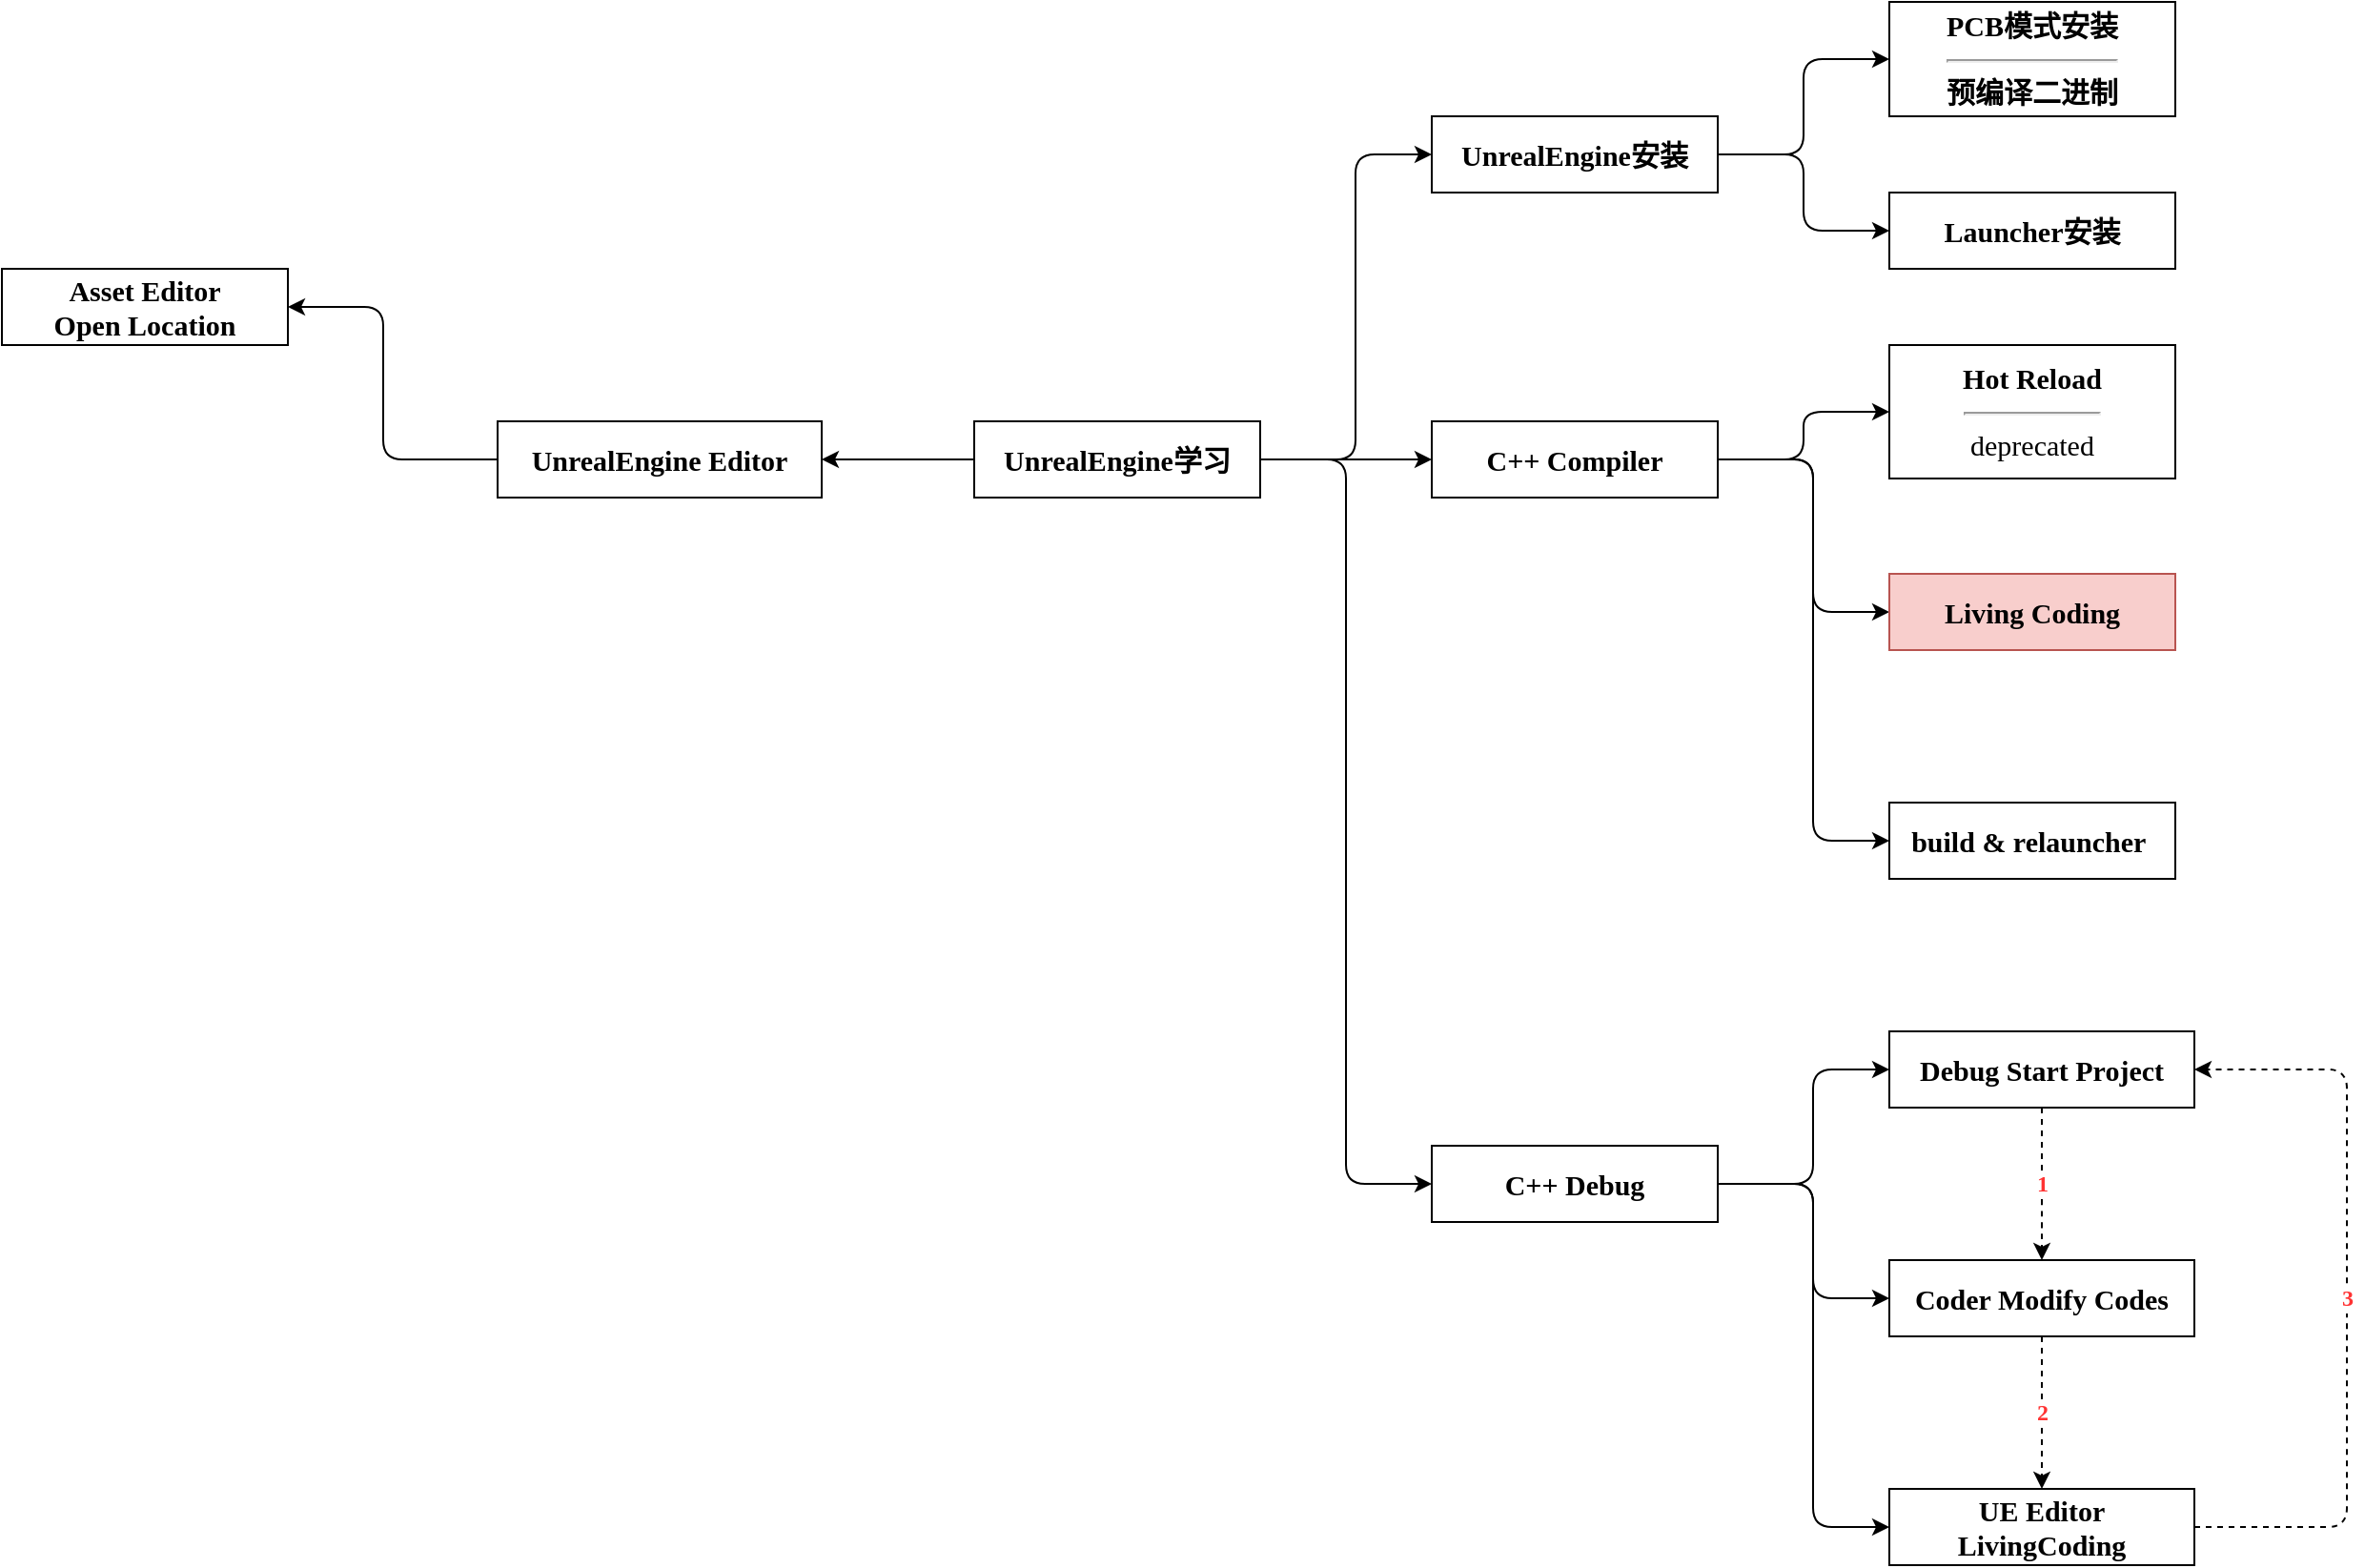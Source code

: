 <mxfile version="15.4.0" type="device" pages="6"><diagram id="L0qBCQwhOrqgslhb6DGW" name="UnrealEngine"><mxGraphModel dx="2249" dy="942" grid="1" gridSize="10" guides="1" tooltips="1" connect="1" arrows="1" fold="1" page="1" pageScale="1" pageWidth="827" pageHeight="1169" math="0" shadow="0"><root><mxCell id="0"/><mxCell id="1" parent="0"/><mxCell id="_yO7yEy5jaFD-dqUZIdH-4" value="" style="edgeStyle=orthogonalEdgeStyle;rounded=1;orthogonalLoop=1;jettySize=auto;html=1;fontFamily=Comic Sans MS;fontSize=15;" parent="1" source="_yO7yEy5jaFD-dqUZIdH-2" target="_yO7yEy5jaFD-dqUZIdH-3" edge="1"><mxGeometry relative="1" as="geometry"><Array as="points"><mxPoint x="520" y="460"/><mxPoint x="520" y="300"/></Array></mxGeometry></mxCell><mxCell id="JFApxj-KcyodOtFWJ89d-2" value="" style="edgeStyle=orthogonalEdgeStyle;rounded=1;orthogonalLoop=1;jettySize=auto;html=1;fontFamily=Comic Sans MS;fontSize=15;" parent="1" source="_yO7yEy5jaFD-dqUZIdH-2" target="JFApxj-KcyodOtFWJ89d-1" edge="1"><mxGeometry relative="1" as="geometry"/></mxCell><mxCell id="sd98Koa46QlqjaTB0Ghi-2" value="" style="edgeStyle=orthogonalEdgeStyle;rounded=0;orthogonalLoop=1;jettySize=auto;html=1;" parent="1" source="_yO7yEy5jaFD-dqUZIdH-2" target="sd98Koa46QlqjaTB0Ghi-1" edge="1"><mxGeometry relative="1" as="geometry"/></mxCell><mxCell id="jxV3vLez-g1vUY50RIHG-3" style="edgeStyle=orthogonalEdgeStyle;rounded=1;orthogonalLoop=1;jettySize=auto;html=1;entryX=0;entryY=0.5;entryDx=0;entryDy=0;" edge="1" parent="1" source="_yO7yEy5jaFD-dqUZIdH-2" target="jxV3vLez-g1vUY50RIHG-1"><mxGeometry relative="1" as="geometry"/></mxCell><mxCell id="_yO7yEy5jaFD-dqUZIdH-2" value="UnrealEngine学习" style="rounded=0;whiteSpace=wrap;html=1;fontFamily=Comic Sans MS;fontStyle=1;fontSize=15;" parent="1" vertex="1"><mxGeometry x="320" y="440" width="150" height="40" as="geometry"/></mxCell><mxCell id="_yO7yEy5jaFD-dqUZIdH-6" value="" style="edgeStyle=orthogonalEdgeStyle;rounded=1;orthogonalLoop=1;jettySize=auto;html=1;fontFamily=Comic Sans MS;fontSize=15;" parent="1" source="_yO7yEy5jaFD-dqUZIdH-3" target="_yO7yEy5jaFD-dqUZIdH-5" edge="1"><mxGeometry relative="1" as="geometry"/></mxCell><mxCell id="_yO7yEy5jaFD-dqUZIdH-8" value="" style="edgeStyle=orthogonalEdgeStyle;rounded=1;orthogonalLoop=1;jettySize=auto;html=1;fontFamily=Comic Sans MS;fontSize=15;" parent="1" source="_yO7yEy5jaFD-dqUZIdH-3" target="_yO7yEy5jaFD-dqUZIdH-7" edge="1"><mxGeometry relative="1" as="geometry"/></mxCell><mxCell id="_yO7yEy5jaFD-dqUZIdH-3" value="UnrealEngine安装" style="rounded=0;whiteSpace=wrap;html=1;fontFamily=Comic Sans MS;fontStyle=1;fontSize=15;" parent="1" vertex="1"><mxGeometry x="560" y="280" width="150" height="40" as="geometry"/></mxCell><UserObject label="PCB模式安装&lt;hr&gt;预编译二进制" link="https://docs.unrealengine.com/5.1/zh-CN/multiple-launcher-unreal-engine-installs/" id="_yO7yEy5jaFD-dqUZIdH-5"><mxCell style="rounded=0;whiteSpace=wrap;html=1;fontFamily=Comic Sans MS;fontStyle=1;fontSize=15;" parent="1" vertex="1"><mxGeometry x="800" y="220" width="150" height="60" as="geometry"/></mxCell></UserObject><mxCell id="_yO7yEy5jaFD-dqUZIdH-7" value="Launcher安装" style="rounded=0;whiteSpace=wrap;html=1;fontFamily=Comic Sans MS;fontStyle=1;fontSize=15;" parent="1" vertex="1"><mxGeometry x="800" y="320" width="150" height="40" as="geometry"/></mxCell><mxCell id="JFApxj-KcyodOtFWJ89d-4" value="" style="edgeStyle=orthogonalEdgeStyle;rounded=1;orthogonalLoop=1;jettySize=auto;html=1;fontFamily=Comic Sans MS;fontSize=15;" parent="1" source="JFApxj-KcyodOtFWJ89d-1" target="JFApxj-KcyodOtFWJ89d-3" edge="1"><mxGeometry relative="1" as="geometry"><Array as="points"><mxPoint x="10" y="460"/><mxPoint x="10" y="380"/></Array></mxGeometry></mxCell><mxCell id="JFApxj-KcyodOtFWJ89d-1" value="UnrealEngine Editor" style="rounded=0;whiteSpace=wrap;html=1;fontFamily=Comic Sans MS;fontStyle=1;fontSize=15;" parent="1" vertex="1"><mxGeometry x="70" y="440" width="170" height="40" as="geometry"/></mxCell><mxCell id="JFApxj-KcyodOtFWJ89d-3" value="Asset Editor &lt;br&gt;Open Location" style="rounded=0;whiteSpace=wrap;html=1;fontFamily=Comic Sans MS;fontStyle=1;fontSize=15;" parent="1" vertex="1"><mxGeometry x="-190" y="360" width="150" height="40" as="geometry"/></mxCell><mxCell id="sd98Koa46QlqjaTB0Ghi-4" value="" style="edgeStyle=orthogonalEdgeStyle;rounded=1;orthogonalLoop=1;jettySize=auto;html=1;" parent="1" source="sd98Koa46QlqjaTB0Ghi-1" target="sd98Koa46QlqjaTB0Ghi-3" edge="1"><mxGeometry relative="1" as="geometry"/></mxCell><mxCell id="sd98Koa46QlqjaTB0Ghi-6" value="" style="edgeStyle=orthogonalEdgeStyle;rounded=1;orthogonalLoop=1;jettySize=auto;html=1;" parent="1" source="sd98Koa46QlqjaTB0Ghi-1" target="sd98Koa46QlqjaTB0Ghi-5" edge="1"><mxGeometry relative="1" as="geometry"><Array as="points"><mxPoint x="760" y="460"/><mxPoint x="760" y="540"/></Array></mxGeometry></mxCell><mxCell id="sd98Koa46QlqjaTB0Ghi-8" value="" style="edgeStyle=orthogonalEdgeStyle;rounded=1;orthogonalLoop=1;jettySize=auto;html=1;" parent="1" source="sd98Koa46QlqjaTB0Ghi-1" target="sd98Koa46QlqjaTB0Ghi-7" edge="1"><mxGeometry relative="1" as="geometry"><Array as="points"><mxPoint x="760" y="460"/><mxPoint x="760" y="660"/></Array></mxGeometry></mxCell><mxCell id="sd98Koa46QlqjaTB0Ghi-1" value="C++ Compiler" style="rounded=0;whiteSpace=wrap;html=1;fontFamily=Comic Sans MS;fontStyle=1;fontSize=15;" parent="1" vertex="1"><mxGeometry x="560" y="440" width="150" height="40" as="geometry"/></mxCell><mxCell id="sd98Koa46QlqjaTB0Ghi-3" value="Hot Reload&lt;hr&gt;&lt;span style=&quot;font-weight: normal&quot;&gt;deprecated&lt;/span&gt;" style="rounded=0;whiteSpace=wrap;html=1;fontFamily=Comic Sans MS;fontStyle=1;fontSize=15;" parent="1" vertex="1"><mxGeometry x="800" y="400" width="150" height="70" as="geometry"/></mxCell><mxCell id="sd98Koa46QlqjaTB0Ghi-5" value="Living Coding" style="rounded=0;whiteSpace=wrap;html=1;fontFamily=Comic Sans MS;fontStyle=1;fontSize=15;fillColor=#f8cecc;strokeColor=#b85450;" parent="1" vertex="1"><mxGeometry x="800" y="520" width="150" height="40" as="geometry"/></mxCell><mxCell id="sd98Koa46QlqjaTB0Ghi-7" value="build &amp;amp; relauncher&amp;nbsp;" style="rounded=0;whiteSpace=wrap;html=1;fontFamily=Comic Sans MS;fontStyle=1;fontSize=15;" parent="1" vertex="1"><mxGeometry x="800" y="640" width="150" height="40" as="geometry"/></mxCell><mxCell id="jxV3vLez-g1vUY50RIHG-5" value="" style="edgeStyle=orthogonalEdgeStyle;rounded=1;orthogonalLoop=1;jettySize=auto;html=1;" edge="1" parent="1" source="jxV3vLez-g1vUY50RIHG-1" target="jxV3vLez-g1vUY50RIHG-4"><mxGeometry relative="1" as="geometry"><Array as="points"><mxPoint x="760" y="840"/><mxPoint x="760" y="780"/></Array></mxGeometry></mxCell><mxCell id="jxV3vLez-g1vUY50RIHG-7" value="" style="edgeStyle=orthogonalEdgeStyle;rounded=1;orthogonalLoop=1;jettySize=auto;html=1;" edge="1" parent="1" source="jxV3vLez-g1vUY50RIHG-1" target="jxV3vLez-g1vUY50RIHG-6"><mxGeometry relative="1" as="geometry"><Array as="points"><mxPoint x="760" y="840"/><mxPoint x="760" y="900"/></Array></mxGeometry></mxCell><mxCell id="jxV3vLez-g1vUY50RIHG-9" value="" style="edgeStyle=orthogonalEdgeStyle;rounded=1;orthogonalLoop=1;jettySize=auto;html=1;" edge="1" parent="1" source="jxV3vLez-g1vUY50RIHG-1" target="jxV3vLez-g1vUY50RIHG-8"><mxGeometry relative="1" as="geometry"><Array as="points"><mxPoint x="760" y="840"/><mxPoint x="760" y="1020"/></Array></mxGeometry></mxCell><mxCell id="jxV3vLez-g1vUY50RIHG-1" value="C++ Debug" style="rounded=0;whiteSpace=wrap;html=1;fontFamily=Comic Sans MS;fontStyle=1;fontSize=15;" vertex="1" parent="1"><mxGeometry x="560" y="820" width="150" height="40" as="geometry"/></mxCell><mxCell id="jxV3vLez-g1vUY50RIHG-10" value="1" style="edgeStyle=orthogonalEdgeStyle;rounded=1;orthogonalLoop=1;jettySize=auto;html=1;dashed=1;fontFamily=Comic Sans MS;fontSize=12;fontStyle=1;fontColor=#FF3333;" edge="1" parent="1" source="jxV3vLez-g1vUY50RIHG-4" target="jxV3vLez-g1vUY50RIHG-6"><mxGeometry relative="1" as="geometry"><Array as="points"><mxPoint x="880" y="860"/><mxPoint x="880" y="860"/></Array></mxGeometry></mxCell><mxCell id="jxV3vLez-g1vUY50RIHG-4" value="Debug Start Project" style="rounded=0;whiteSpace=wrap;html=1;fontFamily=Comic Sans MS;fontStyle=1;fontSize=15;" vertex="1" parent="1"><mxGeometry x="800" y="760" width="160" height="40" as="geometry"/></mxCell><mxCell id="jxV3vLez-g1vUY50RIHG-11" value="2" style="edgeStyle=orthogonalEdgeStyle;rounded=1;orthogonalLoop=1;jettySize=auto;html=1;dashed=1;fontFamily=Comic Sans MS;fontSize=12;fontColor=#FF3333;strokeWidth=1;fontStyle=1" edge="1" parent="1" source="jxV3vLez-g1vUY50RIHG-6" target="jxV3vLez-g1vUY50RIHG-8"><mxGeometry relative="1" as="geometry"/></mxCell><mxCell id="jxV3vLez-g1vUY50RIHG-6" value="Coder Modify Codes" style="rounded=0;whiteSpace=wrap;html=1;fontFamily=Comic Sans MS;fontStyle=1;fontSize=15;" vertex="1" parent="1"><mxGeometry x="800" y="880" width="160" height="40" as="geometry"/></mxCell><mxCell id="jxV3vLez-g1vUY50RIHG-12" value="3" style="edgeStyle=orthogonalEdgeStyle;rounded=1;orthogonalLoop=1;jettySize=auto;html=1;entryX=1;entryY=0.5;entryDx=0;entryDy=0;dashed=1;fontFamily=Comic Sans MS;fontSize=12;fontColor=#FF3333;strokeWidth=1;fontStyle=1" edge="1" parent="1" source="jxV3vLez-g1vUY50RIHG-8" target="jxV3vLez-g1vUY50RIHG-4"><mxGeometry relative="1" as="geometry"><Array as="points"><mxPoint x="1040" y="1020"/><mxPoint x="1040" y="780"/></Array></mxGeometry></mxCell><mxCell id="jxV3vLez-g1vUY50RIHG-8" value="UE Editor LivingCoding" style="rounded=0;whiteSpace=wrap;html=1;fontFamily=Comic Sans MS;fontStyle=1;fontSize=15;" vertex="1" parent="1"><mxGeometry x="800" y="1000" width="160" height="40" as="geometry"/></mxCell></root></mxGraphModel></diagram><diagram id="HtlZIG4kVtTDUIIhwfIM" name="蓝图"><mxGraphModel dx="2249" dy="942" grid="1" gridSize="10" guides="1" tooltips="1" connect="1" arrows="1" fold="1" page="1" pageScale="1" pageWidth="827" pageHeight="1169" math="0" shadow="0"><root><mxCell id="yNdC607c28rDjN1JjiUK-0"/><mxCell id="yNdC607c28rDjN1JjiUK-1" parent="yNdC607c28rDjN1JjiUK-0"/><mxCell id="yNdC607c28rDjN1JjiUK-2" value="Construction Scripts" style="rounded=0;whiteSpace=wrap;html=1;fontFamily=Comic Sans MS;fontSize=15;" parent="yNdC607c28rDjN1JjiUK-1" vertex="1"><mxGeometry x="280" y="280" width="160" height="40" as="geometry"/></mxCell><mxCell id="yNdC607c28rDjN1JjiUK-4" style="edgeStyle=orthogonalEdgeStyle;rounded=1;orthogonalLoop=1;jettySize=auto;html=1;entryX=0;entryY=0.5;entryDx=0;entryDy=0;fontFamily=Comic Sans MS;fontSize=15;" parent="yNdC607c28rDjN1JjiUK-1" source="yNdC607c28rDjN1JjiUK-3" target="yNdC607c28rDjN1JjiUK-2" edge="1"><mxGeometry relative="1" as="geometry"><Array as="points"><mxPoint x="240" y="390"/><mxPoint x="240" y="300"/></Array></mxGeometry></mxCell><mxCell id="yNdC607c28rDjN1JjiUK-6" value="" style="edgeStyle=orthogonalEdgeStyle;rounded=1;orthogonalLoop=1;jettySize=auto;html=1;fontFamily=Comic Sans MS;fontSize=15;" parent="yNdC607c28rDjN1JjiUK-1" source="yNdC607c28rDjN1JjiUK-3" target="yNdC607c28rDjN1JjiUK-5" edge="1"><mxGeometry relative="1" as="geometry"><Array as="points"><mxPoint x="240" y="390"/><mxPoint x="240" y="420"/></Array></mxGeometry></mxCell><mxCell id="yNdC607c28rDjN1JjiUK-8" value="" style="edgeStyle=orthogonalEdgeStyle;rounded=1;orthogonalLoop=1;jettySize=auto;html=1;fontFamily=Comic Sans MS;fontSize=15;" parent="yNdC607c28rDjN1JjiUK-1" source="yNdC607c28rDjN1JjiUK-3" target="yNdC607c28rDjN1JjiUK-7" edge="1"><mxGeometry relative="1" as="geometry"><Array as="points"><mxPoint x="240" y="390"/><mxPoint x="240" y="500"/></Array></mxGeometry></mxCell><mxCell id="yNdC607c28rDjN1JjiUK-10" value="" style="edgeStyle=orthogonalEdgeStyle;rounded=1;orthogonalLoop=1;jettySize=auto;html=1;fontFamily=Comic Sans MS;fontSize=15;" parent="yNdC607c28rDjN1JjiUK-1" source="yNdC607c28rDjN1JjiUK-3" target="yNdC607c28rDjN1JjiUK-9" edge="1"><mxGeometry relative="1" as="geometry"/></mxCell><mxCell id="yNdC607c28rDjN1JjiUK-12" value="" style="edgeStyle=orthogonalEdgeStyle;rounded=1;orthogonalLoop=1;jettySize=auto;html=1;fontFamily=Comic Sans MS;fontSize=15;" parent="yNdC607c28rDjN1JjiUK-1" source="yNdC607c28rDjN1JjiUK-3" target="yNdC607c28rDjN1JjiUK-11" edge="1"><mxGeometry relative="1" as="geometry"><Array as="points"><mxPoint y="390"/><mxPoint y="460"/></Array></mxGeometry></mxCell><mxCell id="yNdC607c28rDjN1JjiUK-3" value="Blueprint" style="rounded=0;whiteSpace=wrap;html=1;fontFamily=Comic Sans MS;fontSize=15;" parent="yNdC607c28rDjN1JjiUK-1" vertex="1"><mxGeometry x="40" y="360" width="120" height="60" as="geometry"/></mxCell><mxCell id="yNdC607c28rDjN1JjiUK-5" value="EventGraph" style="rounded=0;whiteSpace=wrap;html=1;fontFamily=Comic Sans MS;fontSize=15;" parent="yNdC607c28rDjN1JjiUK-1" vertex="1"><mxGeometry x="280" y="400" width="160" height="40" as="geometry"/></mxCell><mxCell id="yNdC607c28rDjN1JjiUK-7" value="Components" style="rounded=0;whiteSpace=wrap;html=1;fontFamily=Comic Sans MS;fontSize=15;" parent="yNdC607c28rDjN1JjiUK-1" vertex="1"><mxGeometry x="280" y="480" width="160" height="40" as="geometry"/></mxCell><mxCell id="yNdC607c28rDjN1JjiUK-9" value="ViewPort" style="rounded=0;whiteSpace=wrap;html=1;fontFamily=Comic Sans MS;fontSize=15;" parent="yNdC607c28rDjN1JjiUK-1" vertex="1"><mxGeometry x="-160" y="320" width="120" height="40" as="geometry"/></mxCell><mxCell id="yNdC607c28rDjN1JjiUK-11" value="Detail" style="rounded=0;whiteSpace=wrap;html=1;fontFamily=Comic Sans MS;fontSize=15;" parent="yNdC607c28rDjN1JjiUK-1" vertex="1"><mxGeometry x="-160" y="440" width="120" height="40" as="geometry"/></mxCell><mxCell id="yNdC607c28rDjN1JjiUK-13" value="Components" style="rounded=0;whiteSpace=wrap;html=1;fontFamily=Comic Sans MS;fontSize=15;" parent="yNdC607c28rDjN1JjiUK-1" vertex="1"><mxGeometry x="280" y="560" width="160" height="40" as="geometry"/></mxCell></root></mxGraphModel></diagram><diagram id="t2LNRgFG22SaWk1atoN5" name="Page-3"><mxGraphModel dx="1422" dy="942" grid="1" gridSize="10" guides="1" tooltips="1" connect="1" arrows="1" fold="1" page="1" pageScale="1" pageWidth="827" pageHeight="1169" math="0" shadow="0"><root><mxCell id="LbiM9PCnqUBhS56Czn0M-0"/><mxCell id="LbiM9PCnqUBhS56Czn0M-1" parent="LbiM9PCnqUBhS56Czn0M-0"/><mxCell id="LbiM9PCnqUBhS56Czn0M-4" value="" style="edgeStyle=orthogonalEdgeStyle;rounded=1;orthogonalLoop=1;jettySize=auto;html=1;fontFamily=Comic Sans MS;fontSize=15;" parent="LbiM9PCnqUBhS56Czn0M-1" source="LbiM9PCnqUBhS56Czn0M-2" target="LbiM9PCnqUBhS56Czn0M-3" edge="1"><mxGeometry relative="1" as="geometry"><Array as="points"><mxPoint x="520" y="460"/><mxPoint x="520" y="380"/></Array></mxGeometry></mxCell><mxCell id="LbiM9PCnqUBhS56Czn0M-6" value="" style="edgeStyle=orthogonalEdgeStyle;rounded=1;orthogonalLoop=1;jettySize=auto;html=1;fontFamily=Comic Sans MS;fontSize=15;" parent="LbiM9PCnqUBhS56Czn0M-1" source="LbiM9PCnqUBhS56Czn0M-2" target="LbiM9PCnqUBhS56Czn0M-5" edge="1"><mxGeometry relative="1" as="geometry"/></mxCell><mxCell id="LbiM9PCnqUBhS56Czn0M-8" value="" style="edgeStyle=orthogonalEdgeStyle;rounded=1;orthogonalLoop=1;jettySize=auto;html=1;fontFamily=Comic Sans MS;fontSize=15;" parent="LbiM9PCnqUBhS56Czn0M-1" source="LbiM9PCnqUBhS56Czn0M-2" target="LbiM9PCnqUBhS56Czn0M-7" edge="1"><mxGeometry relative="1" as="geometry"><Array as="points"><mxPoint x="520" y="460"/><mxPoint x="520" y="540"/></Array></mxGeometry></mxCell><mxCell id="LbiM9PCnqUBhS56Czn0M-2" value="BlueprintClass" style="rounded=0;whiteSpace=wrap;html=1;fontFamily=Comic Sans MS;fontSize=15;" parent="LbiM9PCnqUBhS56Czn0M-1" vertex="1"><mxGeometry x="360" y="440" width="120" height="40" as="geometry"/></mxCell><mxCell id="LbiM9PCnqUBhS56Czn0M-3" value="data only bp" style="rounded=0;whiteSpace=wrap;html=1;fontFamily=Comic Sans MS;fontSize=15;" parent="LbiM9PCnqUBhS56Czn0M-1" vertex="1"><mxGeometry x="560" y="360" width="120" height="40" as="geometry"/></mxCell><mxCell id="LbiM9PCnqUBhS56Czn0M-5" value="scripts" style="rounded=0;whiteSpace=wrap;html=1;fontFamily=Comic Sans MS;fontSize=15;" parent="LbiM9PCnqUBhS56Czn0M-1" vertex="1"><mxGeometry x="560" y="440" width="120" height="40" as="geometry"/></mxCell><mxCell id="LbiM9PCnqUBhS56Czn0M-7" value="variables" style="rounded=0;whiteSpace=wrap;html=1;fontFamily=Comic Sans MS;fontSize=15;" parent="LbiM9PCnqUBhS56Czn0M-1" vertex="1"><mxGeometry x="560" y="520" width="120" height="40" as="geometry"/></mxCell></root></mxGraphModel></diagram><diagram id="r3a8pkG1sMI4LSFWlalC" name="AActor"><mxGraphModel dx="1422" dy="942" grid="1" gridSize="10" guides="1" tooltips="1" connect="1" arrows="1" fold="1" page="1" pageScale="1" pageWidth="827" pageHeight="1169" math="0" shadow="0"><root><mxCell id="e8wFbuimP_onF0srPHOv-0"/><mxCell id="e8wFbuimP_onF0srPHOv-1" parent="e8wFbuimP_onF0srPHOv-0"/><mxCell id="e8wFbuimP_onF0srPHOv-4" value="" style="edgeStyle=orthogonalEdgeStyle;rounded=1;orthogonalLoop=1;jettySize=auto;html=1;fontFamily=Comic Sans MS;fontSize=15;" parent="e8wFbuimP_onF0srPHOv-1" source="e8wFbuimP_onF0srPHOv-2" target="e8wFbuimP_onF0srPHOv-3" edge="1"><mxGeometry relative="1" as="geometry"/></mxCell><mxCell id="e8wFbuimP_onF0srPHOv-6" value="" style="edgeStyle=orthogonalEdgeStyle;rounded=1;orthogonalLoop=1;jettySize=auto;html=1;fontFamily=Comic Sans MS;fontSize=15;" parent="e8wFbuimP_onF0srPHOv-1" source="e8wFbuimP_onF0srPHOv-2" target="e8wFbuimP_onF0srPHOv-5" edge="1"><mxGeometry relative="1" as="geometry"/></mxCell><mxCell id="e8wFbuimP_onF0srPHOv-8" value="" style="edgeStyle=orthogonalEdgeStyle;rounded=1;orthogonalLoop=1;jettySize=auto;html=1;fontFamily=Comic Sans MS;fontSize=15;" parent="e8wFbuimP_onF0srPHOv-1" source="e8wFbuimP_onF0srPHOv-2" target="e8wFbuimP_onF0srPHOv-7" edge="1"><mxGeometry relative="1" as="geometry"><Array as="points"><mxPoint x="240" y="580"/><mxPoint x="240" y="700"/></Array></mxGeometry></mxCell><mxCell id="e8wFbuimP_onF0srPHOv-10" value="" style="edgeStyle=orthogonalEdgeStyle;rounded=1;orthogonalLoop=1;jettySize=auto;html=1;fontFamily=Comic Sans MS;fontSize=15;" parent="e8wFbuimP_onF0srPHOv-1" source="e8wFbuimP_onF0srPHOv-2" target="e8wFbuimP_onF0srPHOv-9" edge="1"><mxGeometry relative="1" as="geometry"/></mxCell><mxCell id="e8wFbuimP_onF0srPHOv-2" value="" style="rounded=0;whiteSpace=wrap;html=1;fontFamily=Comic Sans MS;fontSize=15;" parent="e8wFbuimP_onF0srPHOv-1" vertex="1"><mxGeometry x="40" y="560" width="120" height="40" as="geometry"/></mxCell><mxCell id="e8wFbuimP_onF0srPHOv-3" value="Tick" style="rounded=0;whiteSpace=wrap;html=1;fontFamily=Comic Sans MS;fontSize=15;" parent="e8wFbuimP_onF0srPHOv-1" vertex="1"><mxGeometry x="320" y="520" width="120" height="40" as="geometry"/></mxCell><mxCell id="e8wFbuimP_onF0srPHOv-5" value="Rendering" style="rounded=0;whiteSpace=wrap;html=1;fontFamily=Comic Sans MS;fontSize=15;" parent="e8wFbuimP_onF0srPHOv-1" vertex="1"><mxGeometry x="320" y="600" width="120" height="40" as="geometry"/></mxCell><mxCell id="e8wFbuimP_onF0srPHOv-7" value="Collision" style="rounded=0;whiteSpace=wrap;html=1;fontFamily=Comic Sans MS;fontSize=15;" parent="e8wFbuimP_onF0srPHOv-1" vertex="1"><mxGeometry x="320" y="680" width="120" height="40" as="geometry"/></mxCell><mxCell id="e8wFbuimP_onF0srPHOv-9" value="Physics" style="rounded=0;whiteSpace=wrap;html=1;fontFamily=Comic Sans MS;fontSize=15;" parent="e8wFbuimP_onF0srPHOv-1" vertex="1"><mxGeometry x="40" y="680" width="120" height="40" as="geometry"/></mxCell></root></mxGraphModel></diagram><diagram id="CN5EYW8SPVje1JgU9Bow" name="反射标签"><mxGraphModel dx="1422" dy="942" grid="1" gridSize="10" guides="1" tooltips="1" connect="1" arrows="1" fold="1" page="1" pageScale="1" pageWidth="827" pageHeight="1169" math="0" shadow="0"><root><mxCell id="61mw7KAhHXHNPVR8jY11-0"/><mxCell id="61mw7KAhHXHNPVR8jY11-1" parent="61mw7KAhHXHNPVR8jY11-0"/></root></mxGraphModel></diagram><diagram id="vz_mNbmXtbTvKjEcr9k8" name="Gameplay"><mxGraphModel dx="1422" dy="942" grid="1" gridSize="10" guides="1" tooltips="1" connect="1" arrows="1" fold="1" page="1" pageScale="1" pageWidth="827" pageHeight="1169" math="0" shadow="0"><root><mxCell id="hTkqfSvxGNciNBtBMWIE-0"/><mxCell id="hTkqfSvxGNciNBtBMWIE-1" parent="hTkqfSvxGNciNBtBMWIE-0"/></root></mxGraphModel></diagram></mxfile>